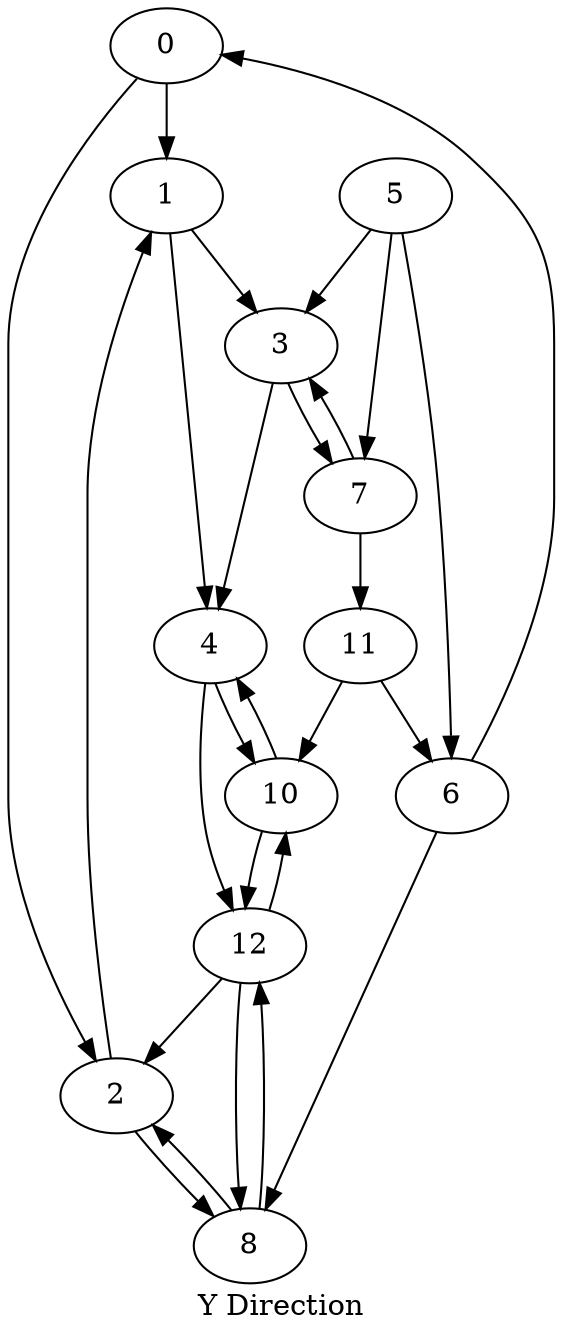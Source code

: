 digraph {
label="Y Direction"0 -> 1
0 -> 2
1 -> 3
1 -> 4
2 -> 1
2 -> 8
3 -> 4
3 -> 7
4 -> 10
4 -> 12
5 -> 3
5 -> 6
5 -> 7
6 -> 0
6 -> 8
7 -> 3
7 -> 11
8 -> 2
8 -> 12
10 -> 4
10 -> 12
11 -> 6
11 -> 10
12 -> 2
12 -> 8
12 -> 10
}